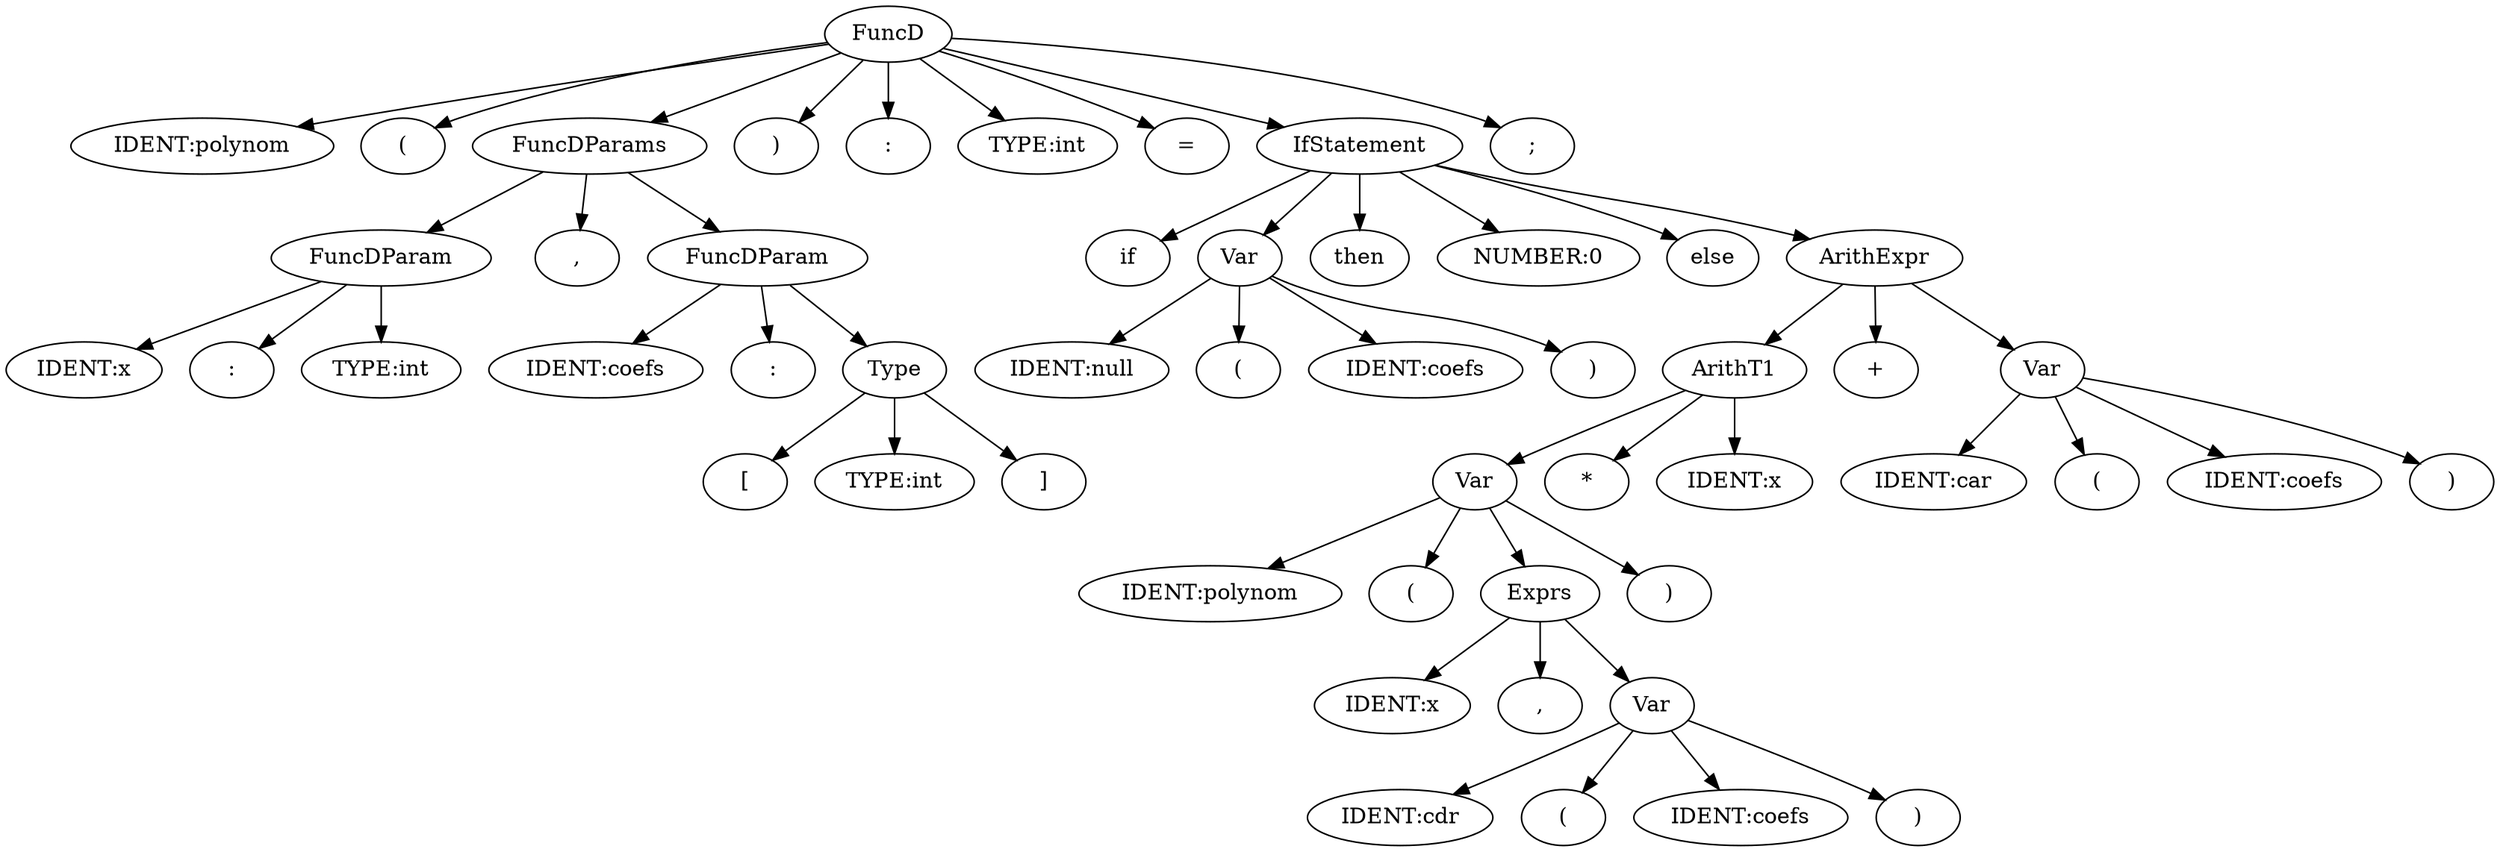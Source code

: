 digraph G {
0 [label="FuncD"]
0->1
1 [label="IDENT:polynom"]
0->2
2 [label="("]
0->3
3 [label="FuncDParams"]
3->4
4 [label="FuncDParam"]
4->5
5 [label="IDENT:x"]
4->6
6 [label=":"]
4->7
7 [label="TYPE:int"]
{ rank=same; 5 -> 6 -> 7 [style=invis] }
3->8
8 [label=","]
3->9
9 [label="FuncDParam"]
9->10
10 [label="IDENT:coefs"]
9->11
11 [label=":"]
9->12
12 [label="Type"]
12->13
13 [label="["]
12->14
14 [label="TYPE:int"]
12->15
15 [label="]"]
{ rank=same; 13 -> 14 -> 15 [style=invis] }
{ rank=same; 10 -> 11 -> 12 [style=invis] }
{ rank=same; 4 -> 8 -> 9 [style=invis] }
0->16
16 [label=")"]
0->17
17 [label=":"]
0->18
18 [label="TYPE:int"]
0->19
19 [label="="]
0->20
20 [label="IfStatement"]
20->21
21 [label="if"]
20->22
22 [label="Var"]
22->23
23 [label="IDENT:null"]
22->24
24 [label="("]
22->25
25 [label="IDENT:coefs"]
22->26
26 [label=")"]
{ rank=same; 23 -> 24 -> 25 -> 26 [style=invis] }
20->27
27 [label="then"]
20->28
28 [label="NUMBER:0"]
20->29
29 [label="else"]
20->30
30 [label="ArithExpr"]
30->31
31 [label="ArithT1"]
31->32
32 [label="Var"]
32->33
33 [label="IDENT:polynom"]
32->34
34 [label="("]
32->35
35 [label="Exprs"]
35->36
36 [label="IDENT:x"]
35->37
37 [label=","]
35->38
38 [label="Var"]
38->39
39 [label="IDENT:cdr"]
38->40
40 [label="("]
38->41
41 [label="IDENT:coefs"]
38->42
42 [label=")"]
{ rank=same; 39 -> 40 -> 41 -> 42 [style=invis] }
{ rank=same; 36 -> 37 -> 38 [style=invis] }
32->43
43 [label=")"]
{ rank=same; 33 -> 34 -> 35 -> 43 [style=invis] }
31->44
44 [label="*"]
31->45
45 [label="IDENT:x"]
{ rank=same; 32 -> 44 -> 45 [style=invis] }
30->46
46 [label="+"]
30->47
47 [label="Var"]
47->48
48 [label="IDENT:car"]
47->49
49 [label="("]
47->50
50 [label="IDENT:coefs"]
47->51
51 [label=")"]
{ rank=same; 48 -> 49 -> 50 -> 51 [style=invis] }
{ rank=same; 31 -> 46 -> 47 [style=invis] }
{ rank=same; 21 -> 22 -> 27 -> 28 -> 29 -> 30 [style=invis] }
0->52
52 [label=";"]
{ rank=same; 1 -> 2 -> 3 -> 16 -> 17 -> 18 -> 19 -> 20 -> 52 [style=invis] }
}
